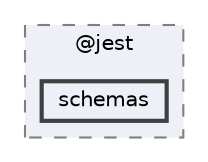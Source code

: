 digraph "pkiclassroomrescheduler/src/main/frontend/node_modules/@jest/schemas"
{
 // LATEX_PDF_SIZE
  bgcolor="transparent";
  edge [fontname=Helvetica,fontsize=10,labelfontname=Helvetica,labelfontsize=10];
  node [fontname=Helvetica,fontsize=10,shape=box,height=0.2,width=0.4];
  compound=true
  subgraph clusterdir_107116b2d258e894bcfac3e0f7333db7 {
    graph [ bgcolor="#edf0f7", pencolor="grey50", label="@jest", fontname=Helvetica,fontsize=10 style="filled,dashed", URL="dir_107116b2d258e894bcfac3e0f7333db7.html",tooltip=""]
  dir_0482c549526f00beafe9bb674b7d603b [label="schemas", fillcolor="#edf0f7", color="grey25", style="filled,bold", URL="dir_0482c549526f00beafe9bb674b7d603b.html",tooltip=""];
  }
}
